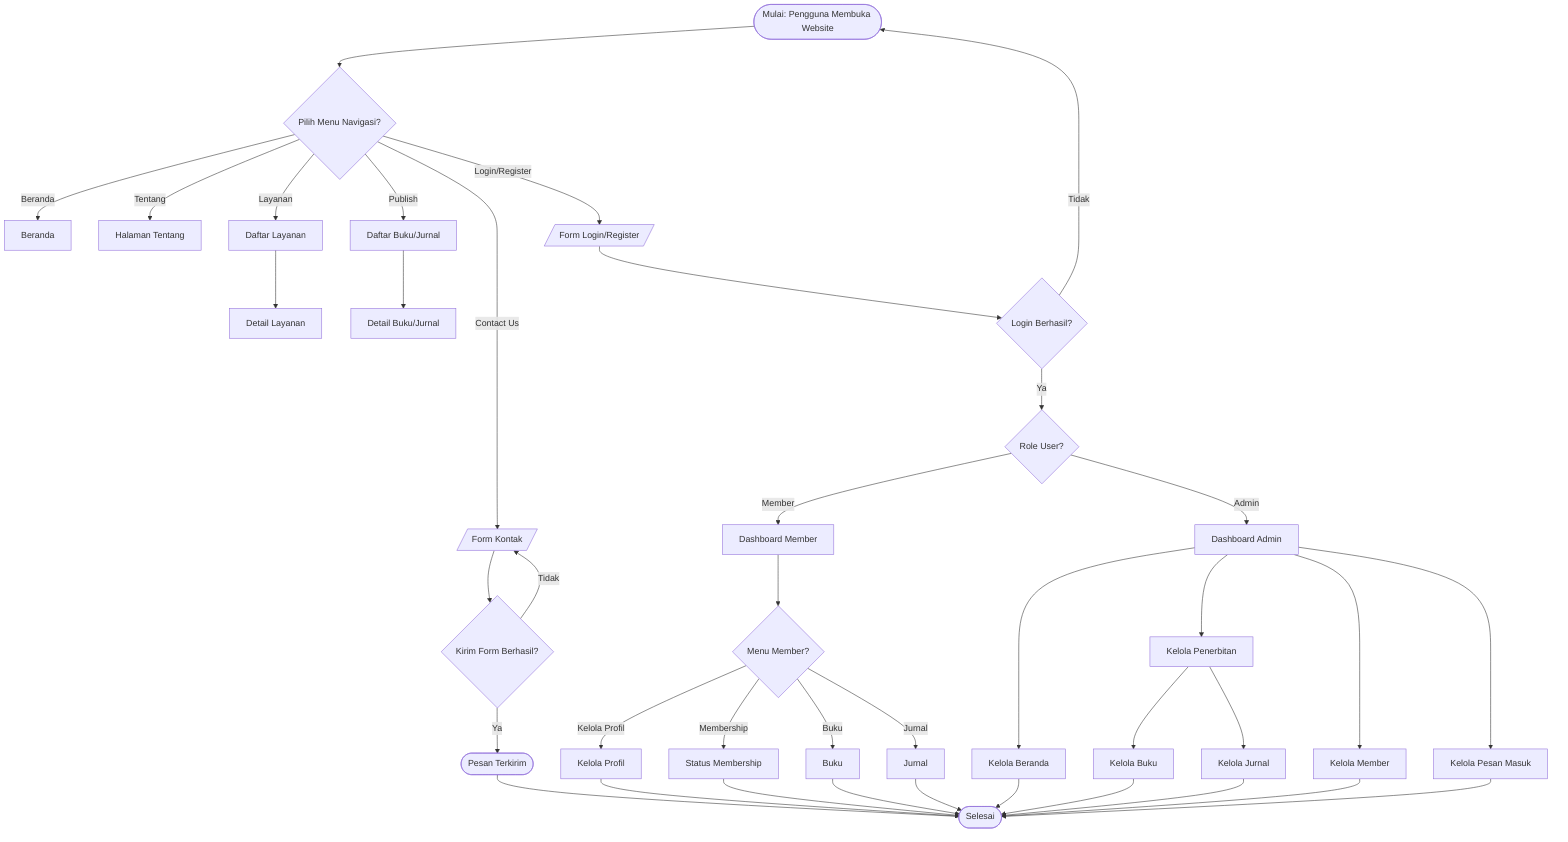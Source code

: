 ---
id: ece06ce4-2c79-46a7-9f8d-be98d97a6c8a
---
flowchart TD
    %% START
    Start([Mulai: Pengguna Membuka Website])
    Start --> Nav{Pilih Menu Navigasi?}

    %% MENU PENGUNJUNG (PROSES)
    Nav -->|Beranda| Beranda[Beranda]
    Nav -->|Tentang| Tentang[Halaman Tentang]
    Nav -->|Layanan| Layanan[Daftar Layanan] --> LayananDetail[Detail Layanan]
    Nav -->|Publish| Publish[Daftar Buku/Jurnal] --> PublishDetail[Detail Buku/Jurnal]

    %% FORM KONTAK 
    Nav -->|Contact Us| Contact[/Form Kontak/]
    Contact --> ContactSend{Kirim Form Berhasil?}
    ContactSend -->|Ya| ContactSuccess([Pesan Terkirim])
    ContactSend -->|Tidak| Contact

    %% LOGIN/REGISTER
    Nav -->|Login/Register| LoginRegister[/Form Login/Register/]
    LoginRegister --> LoginSuccess{Login Berhasil?}
    LoginSuccess -->|Tidak| Start
    LoginSuccess -->|Ya| RoleCheck{Role User?}

    %% ROLE
    RoleCheck -->|Member| M_Dashboard[Dashboard Member]
    RoleCheck -->|Admin| A_Dashboard[Dashboard Admin]

    %% FLOW MEMBER (PROSES)
    M_Dashboard --> M_Aksi{Menu Member?}
    M_Aksi -->|Kelola Profil| M_Profile[Kelola Profil]
    M_Aksi -->|Membership| M_Membership[Status Membership]
    M_Aksi -->|Buku| M_Buku[Buku]
    M_Aksi -->|Jurnal| M_Jurnal[Jurnal]

    %% FLOW ADMIN (PROSES)
    A_Dashboard --> A_Kelola_Beranda[Kelola Beranda]
    A_Dashboard --> A_Kelola_Penerbitan[Kelola Penerbitan]
    A_Dashboard --> A_Kelola_Member[Kelola Member]
    A_Dashboard --> A_Kelola_Pesan[Kelola Pesan Masuk]
    A_Kelola_Penerbitan --> A_Kelola_Buku[Kelola Buku]
    A_Kelola_Penerbitan --> A_Kelola_Jurnal[Kelola Jurnal]

    %% END POINT
    ContactSuccess --> End([Selesai])
    M_Profile --> End
    M_Membership --> End
    M_Buku --> End
    M_Jurnal --> End
    A_Kelola_Beranda --> End
    A_Kelola_Buku --> End
    A_Kelola_Jurnal --> End
    A_Kelola_Member --> End
    A_Kelola_Pesan --> End